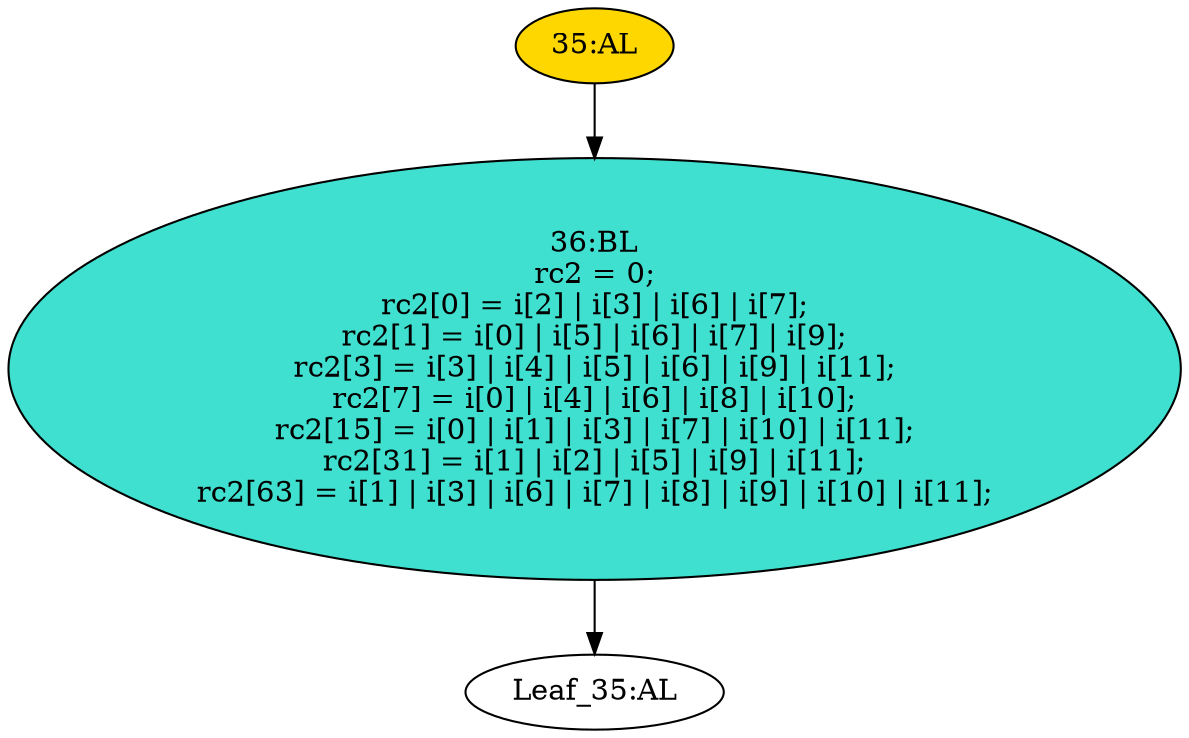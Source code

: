 strict digraph "" {
	node [label="\N"];
	"35:AL"	 [ast="<pyverilog.vparser.ast.Always object at 0x7fc6858ce550>",
		clk_sens=False,
		fillcolor=gold,
		label="35:AL",
		sens="['i']",
		statements="[]",
		style=filled,
		typ=Always,
		use_var="['i']"];
	"36:BL"	 [ast="<pyverilog.vparser.ast.Block object at 0x7fc6858cec10>",
		fillcolor=turquoise,
		label="36:BL
rc2 = 0;
rc2[0] = i[2] | i[3] | i[6] | i[7];
rc2[1] = i[0] | i[5] | i[6] | i[7] | i[9];
rc2[3] = i[3] | i[4] | i[5] | i[6] | \
i[9] | i[11];
rc2[7] = i[0] | i[4] | i[6] | i[8] | i[10];
rc2[15] = i[0] | i[1] | i[3] | i[7] | i[10] | i[11];
rc2[31] = i[1] | \
i[2] | i[5] | i[9] | i[11];
rc2[63] = i[1] | i[3] | i[6] | i[7] | i[8] | i[9] | i[10] | i[11];",
		statements="[<pyverilog.vparser.ast.BlockingSubstitution object at 0x7fc6858cec50>, <pyverilog.vparser.ast.BlockingSubstitution object at 0x7fc6858cedd0>, <\
pyverilog.vparser.ast.BlockingSubstitution object at 0x7fc6858f1350>, <pyverilog.vparser.ast.BlockingSubstitution object at 0x7fc6858f1990>, <\
pyverilog.vparser.ast.BlockingSubstitution object at 0x7fc6858e7110>, <pyverilog.vparser.ast.BlockingSubstitution object at 0x7fc6858e76d0>, <\
pyverilog.vparser.ast.BlockingSubstitution object at 0x7fc6858e7e10>, <pyverilog.vparser.ast.BlockingSubstitution object at 0x7fc6853f0490>]",
		style=filled,
		typ=Block];
	"35:AL" -> "36:BL"	 [cond="[]",
		lineno=None];
	"Leaf_35:AL"	 [def_var="['rc2']",
		label="Leaf_35:AL"];
	"36:BL" -> "Leaf_35:AL"	 [cond="[]",
		lineno=None];
}
